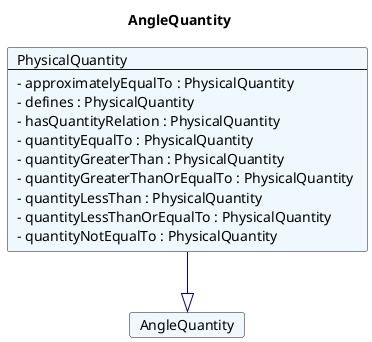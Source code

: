 @startuml
Title AngleQuantity 

Card AngleQuantity #F0F8FF [
AngleQuantity
]
Card PhysicalQuantity #F0F8FF [
PhysicalQuantity
----
- approximatelyEqualTo : PhysicalQuantity 
- defines : PhysicalQuantity 
- hasQuantityRelation : PhysicalQuantity 
- quantityEqualTo : PhysicalQuantity 
- quantityGreaterThan : PhysicalQuantity 
- quantityGreaterThanOrEqualTo : PhysicalQuantity 
- quantityLessThan : PhysicalQuantity 
- quantityLessThanOrEqualTo : PhysicalQuantity 
- quantityNotEqualTo : PhysicalQuantity 
]
PhysicalQuantity --|> AngleQuantity  #00008B 
@enduml